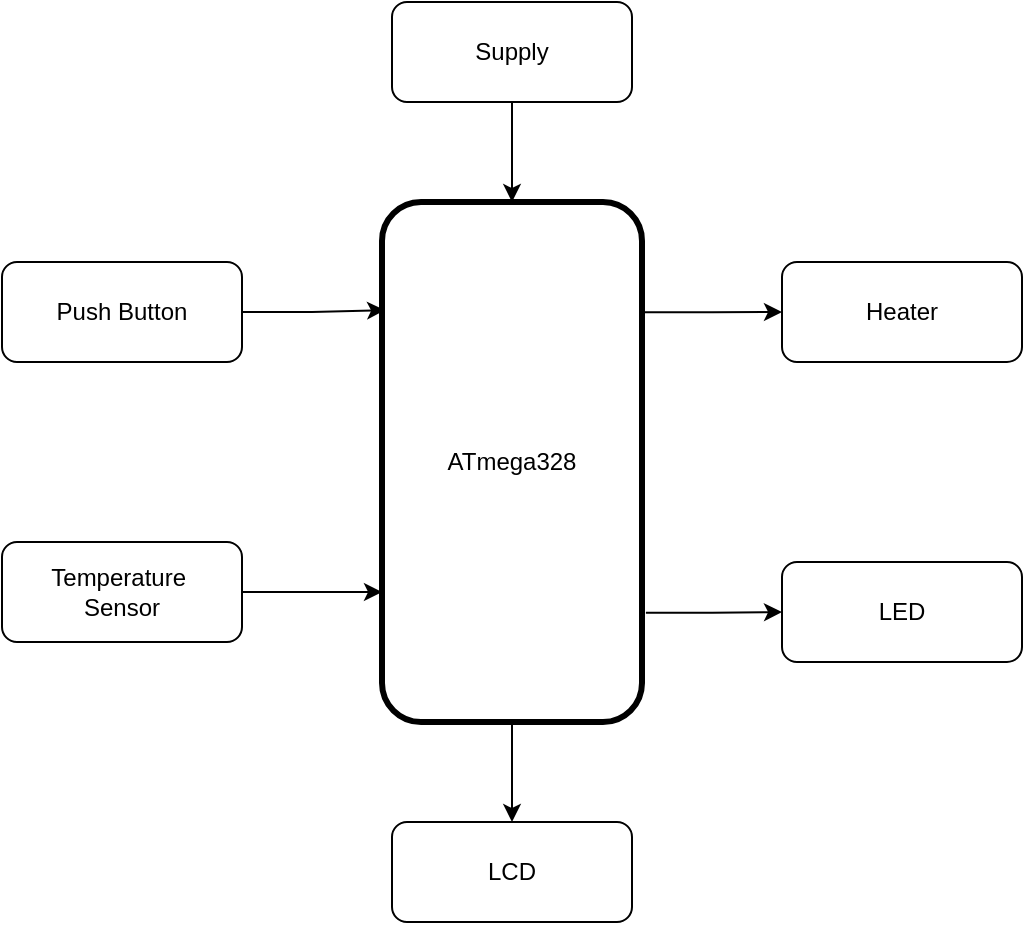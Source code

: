 <mxfile><diagram id="-g0FY-BFxSxidJMYmFOe" name="Page-1"><mxGraphModel dx="418" dy="519" grid="1" gridSize="10" guides="1" tooltips="1" connect="1" arrows="1" fold="1" page="1" pageScale="1" pageWidth="850" pageHeight="1100" math="0" shadow="0"><root><mxCell id="0"/><mxCell id="1" parent="0"/><mxCell id="5V6ajTBnfJW_EWTP9H-B-12" style="edgeStyle=orthogonalEdgeStyle;rounded=0;orthogonalLoop=1;jettySize=auto;html=1;exitX=0.5;exitY=1;exitDx=0;exitDy=0;entryX=0.5;entryY=0;entryDx=0;entryDy=0;" parent="1" source="5V6ajTBnfJW_EWTP9H-B-1" target="5V6ajTBnfJW_EWTP9H-B-8" edge="1"><mxGeometry relative="1" as="geometry"/></mxCell><mxCell id="5V6ajTBnfJW_EWTP9H-B-1" value="ATmega328" style="rounded=1;whiteSpace=wrap;html=1;strokeWidth=3;" parent="1" vertex="1"><mxGeometry x="350" y="140" width="130" height="260" as="geometry"/></mxCell><mxCell id="5V6ajTBnfJW_EWTP9H-B-10" style="edgeStyle=orthogonalEdgeStyle;rounded=0;orthogonalLoop=1;jettySize=auto;html=1;entryX=0.012;entryY=0.208;entryDx=0;entryDy=0;entryPerimeter=0;" parent="1" source="5V6ajTBnfJW_EWTP9H-B-3" target="5V6ajTBnfJW_EWTP9H-B-1" edge="1"><mxGeometry relative="1" as="geometry"/></mxCell><mxCell id="5V6ajTBnfJW_EWTP9H-B-3" value="Push Button" style="rounded=1;whiteSpace=wrap;html=1;strokeWidth=1;" parent="1" vertex="1"><mxGeometry x="160" y="170" width="120" height="50" as="geometry"/></mxCell><mxCell id="5V6ajTBnfJW_EWTP9H-B-9" style="edgeStyle=orthogonalEdgeStyle;rounded=0;orthogonalLoop=1;jettySize=auto;html=1;entryX=0;entryY=0.75;entryDx=0;entryDy=0;" parent="1" source="5V6ajTBnfJW_EWTP9H-B-4" target="5V6ajTBnfJW_EWTP9H-B-1" edge="1"><mxGeometry relative="1" as="geometry"/></mxCell><mxCell id="5V6ajTBnfJW_EWTP9H-B-4" value="Temperature&amp;nbsp;&lt;br&gt;Sensor" style="rounded=1;whiteSpace=wrap;html=1;strokeWidth=1;" parent="1" vertex="1"><mxGeometry x="160" y="310" width="120" height="50" as="geometry"/></mxCell><mxCell id="5V6ajTBnfJW_EWTP9H-B-13" style="edgeStyle=orthogonalEdgeStyle;rounded=0;orthogonalLoop=1;jettySize=auto;html=1;exitX=1;exitY=0.212;exitDx=0;exitDy=0;exitPerimeter=0;" parent="1" source="5V6ajTBnfJW_EWTP9H-B-1" target="5V6ajTBnfJW_EWTP9H-B-5" edge="1"><mxGeometry relative="1" as="geometry"/></mxCell><mxCell id="5V6ajTBnfJW_EWTP9H-B-5" value="Heater" style="rounded=1;whiteSpace=wrap;html=1;strokeWidth=1;" parent="1" vertex="1"><mxGeometry x="550" y="170" width="120" height="50" as="geometry"/></mxCell><mxCell id="5V6ajTBnfJW_EWTP9H-B-14" style="edgeStyle=orthogonalEdgeStyle;rounded=0;orthogonalLoop=1;jettySize=auto;html=1;exitX=1.015;exitY=0.79;exitDx=0;exitDy=0;exitPerimeter=0;" parent="1" source="5V6ajTBnfJW_EWTP9H-B-1" target="5V6ajTBnfJW_EWTP9H-B-6" edge="1"><mxGeometry relative="1" as="geometry"/></mxCell><mxCell id="5V6ajTBnfJW_EWTP9H-B-6" value="LED" style="rounded=1;whiteSpace=wrap;html=1;strokeWidth=1;" parent="1" vertex="1"><mxGeometry x="550" y="320" width="120" height="50" as="geometry"/></mxCell><mxCell id="5V6ajTBnfJW_EWTP9H-B-11" style="edgeStyle=orthogonalEdgeStyle;rounded=0;orthogonalLoop=1;jettySize=auto;html=1;exitX=0.5;exitY=1;exitDx=0;exitDy=0;entryX=0.5;entryY=0;entryDx=0;entryDy=0;" parent="1" source="5V6ajTBnfJW_EWTP9H-B-7" target="5V6ajTBnfJW_EWTP9H-B-1" edge="1"><mxGeometry relative="1" as="geometry"/></mxCell><mxCell id="5V6ajTBnfJW_EWTP9H-B-7" value="Supply" style="rounded=1;whiteSpace=wrap;html=1;strokeWidth=1;" parent="1" vertex="1"><mxGeometry x="355" y="40" width="120" height="50" as="geometry"/></mxCell><mxCell id="5V6ajTBnfJW_EWTP9H-B-8" value="LCD" style="rounded=1;whiteSpace=wrap;html=1;strokeWidth=1;" parent="1" vertex="1"><mxGeometry x="355" y="450" width="120" height="50" as="geometry"/></mxCell></root></mxGraphModel></diagram></mxfile>